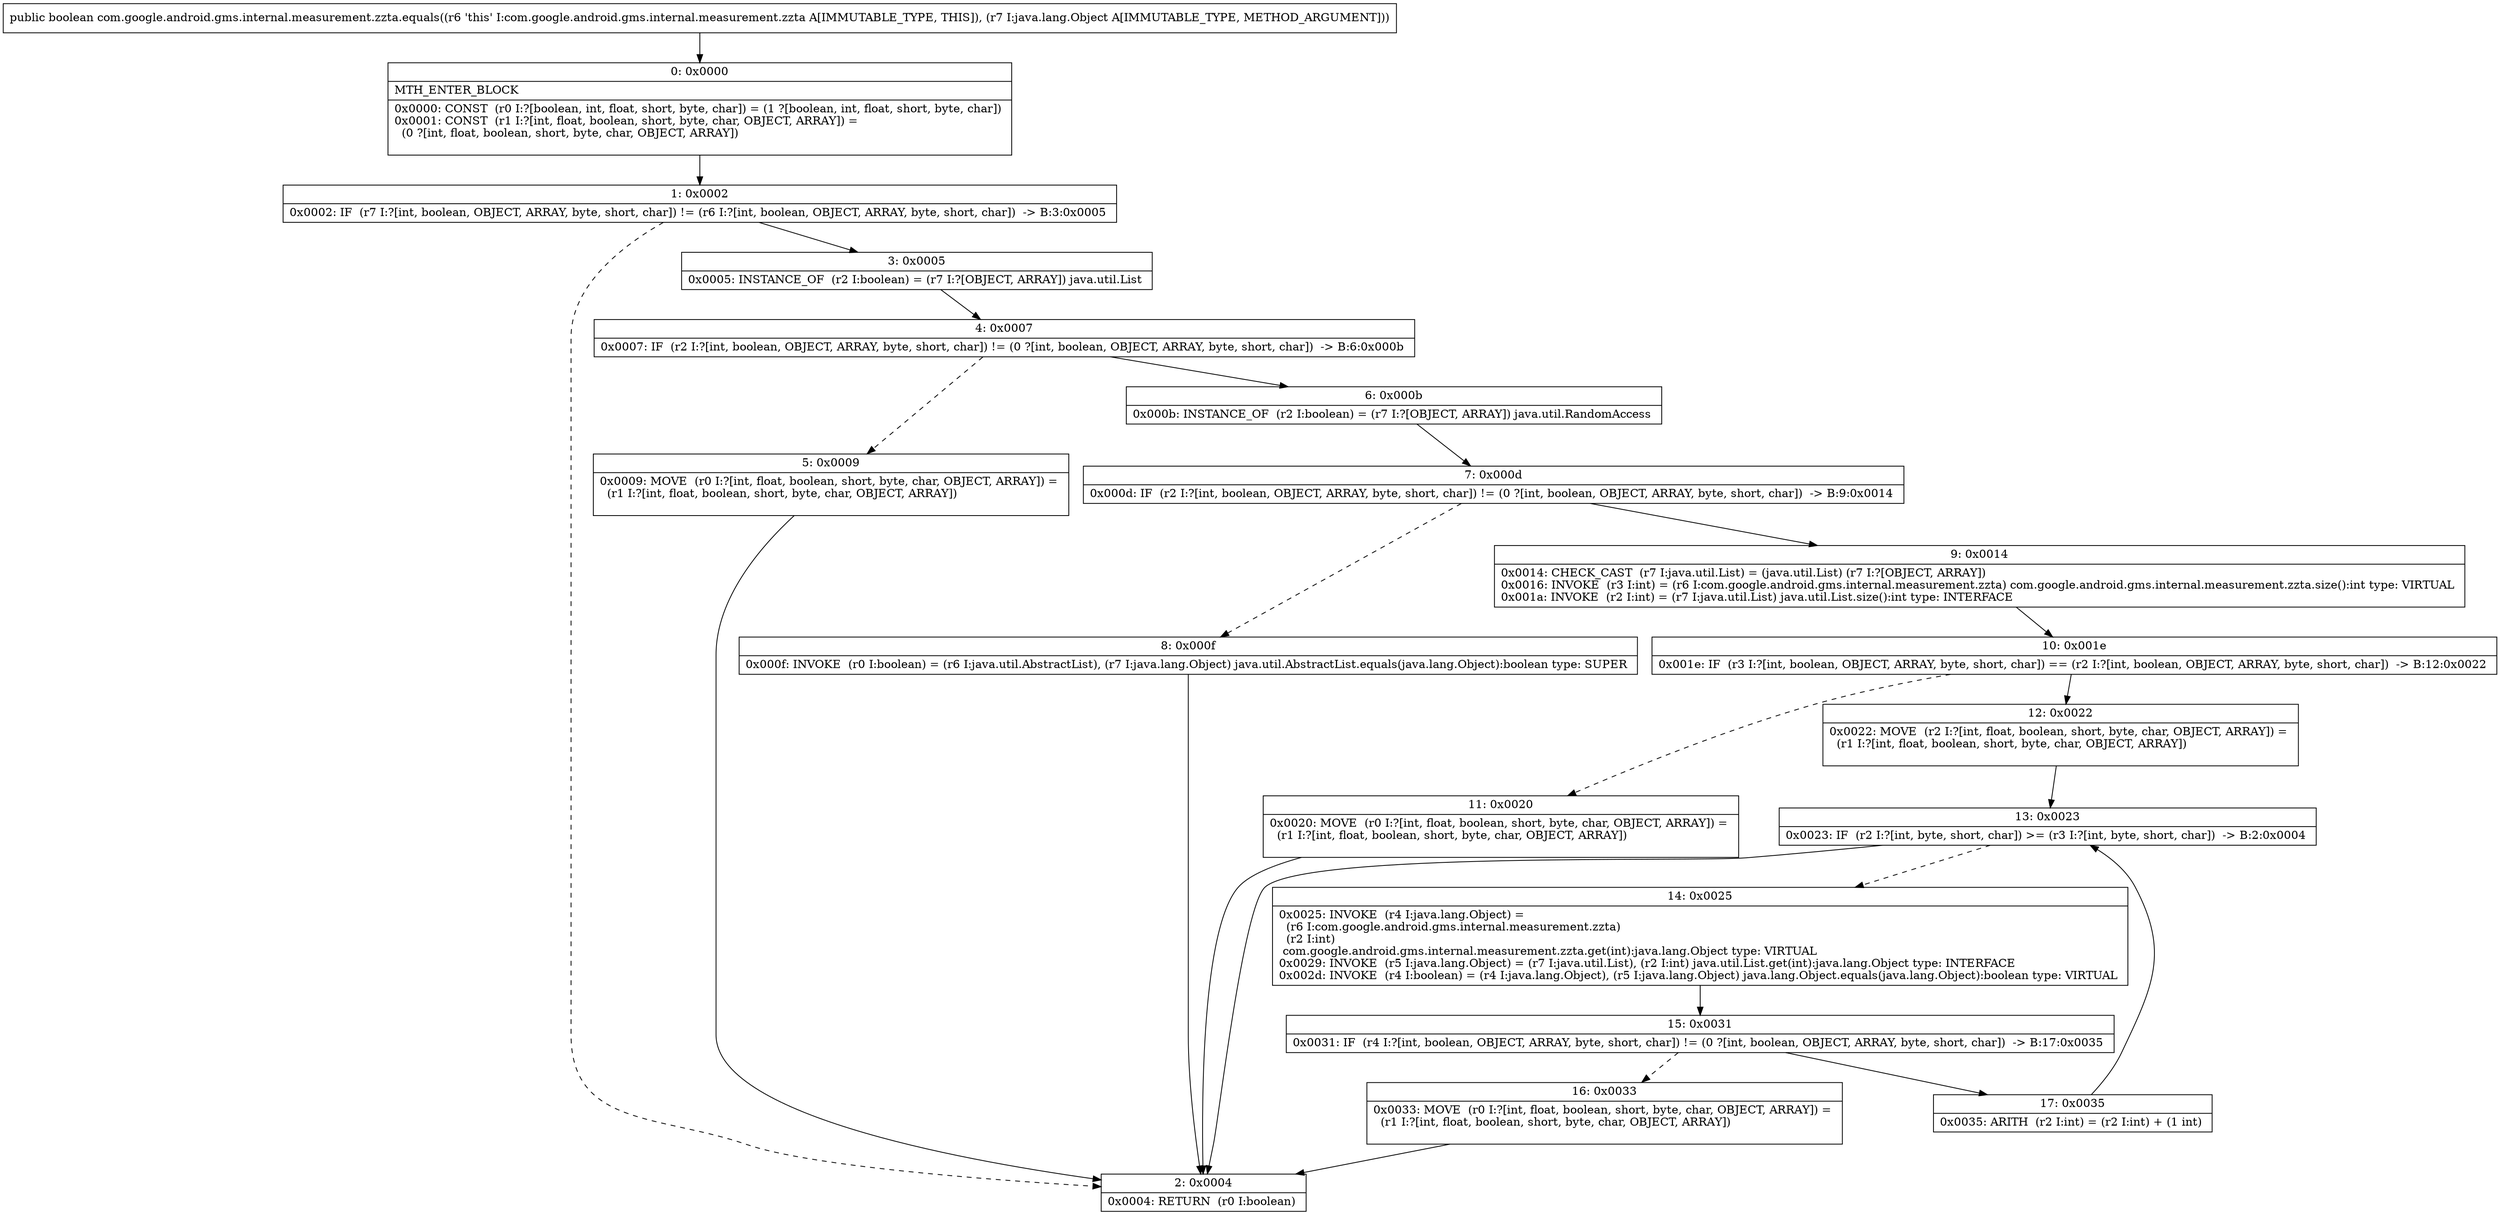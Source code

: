 digraph "CFG forcom.google.android.gms.internal.measurement.zzta.equals(Ljava\/lang\/Object;)Z" {
Node_0 [shape=record,label="{0\:\ 0x0000|MTH_ENTER_BLOCK\l|0x0000: CONST  (r0 I:?[boolean, int, float, short, byte, char]) = (1 ?[boolean, int, float, short, byte, char]) \l0x0001: CONST  (r1 I:?[int, float, boolean, short, byte, char, OBJECT, ARRAY]) = \l  (0 ?[int, float, boolean, short, byte, char, OBJECT, ARRAY])\l \l}"];
Node_1 [shape=record,label="{1\:\ 0x0002|0x0002: IF  (r7 I:?[int, boolean, OBJECT, ARRAY, byte, short, char]) != (r6 I:?[int, boolean, OBJECT, ARRAY, byte, short, char])  \-\> B:3:0x0005 \l}"];
Node_2 [shape=record,label="{2\:\ 0x0004|0x0004: RETURN  (r0 I:boolean) \l}"];
Node_3 [shape=record,label="{3\:\ 0x0005|0x0005: INSTANCE_OF  (r2 I:boolean) = (r7 I:?[OBJECT, ARRAY]) java.util.List \l}"];
Node_4 [shape=record,label="{4\:\ 0x0007|0x0007: IF  (r2 I:?[int, boolean, OBJECT, ARRAY, byte, short, char]) != (0 ?[int, boolean, OBJECT, ARRAY, byte, short, char])  \-\> B:6:0x000b \l}"];
Node_5 [shape=record,label="{5\:\ 0x0009|0x0009: MOVE  (r0 I:?[int, float, boolean, short, byte, char, OBJECT, ARRAY]) = \l  (r1 I:?[int, float, boolean, short, byte, char, OBJECT, ARRAY])\l \l}"];
Node_6 [shape=record,label="{6\:\ 0x000b|0x000b: INSTANCE_OF  (r2 I:boolean) = (r7 I:?[OBJECT, ARRAY]) java.util.RandomAccess \l}"];
Node_7 [shape=record,label="{7\:\ 0x000d|0x000d: IF  (r2 I:?[int, boolean, OBJECT, ARRAY, byte, short, char]) != (0 ?[int, boolean, OBJECT, ARRAY, byte, short, char])  \-\> B:9:0x0014 \l}"];
Node_8 [shape=record,label="{8\:\ 0x000f|0x000f: INVOKE  (r0 I:boolean) = (r6 I:java.util.AbstractList), (r7 I:java.lang.Object) java.util.AbstractList.equals(java.lang.Object):boolean type: SUPER \l}"];
Node_9 [shape=record,label="{9\:\ 0x0014|0x0014: CHECK_CAST  (r7 I:java.util.List) = (java.util.List) (r7 I:?[OBJECT, ARRAY]) \l0x0016: INVOKE  (r3 I:int) = (r6 I:com.google.android.gms.internal.measurement.zzta) com.google.android.gms.internal.measurement.zzta.size():int type: VIRTUAL \l0x001a: INVOKE  (r2 I:int) = (r7 I:java.util.List) java.util.List.size():int type: INTERFACE \l}"];
Node_10 [shape=record,label="{10\:\ 0x001e|0x001e: IF  (r3 I:?[int, boolean, OBJECT, ARRAY, byte, short, char]) == (r2 I:?[int, boolean, OBJECT, ARRAY, byte, short, char])  \-\> B:12:0x0022 \l}"];
Node_11 [shape=record,label="{11\:\ 0x0020|0x0020: MOVE  (r0 I:?[int, float, boolean, short, byte, char, OBJECT, ARRAY]) = \l  (r1 I:?[int, float, boolean, short, byte, char, OBJECT, ARRAY])\l \l}"];
Node_12 [shape=record,label="{12\:\ 0x0022|0x0022: MOVE  (r2 I:?[int, float, boolean, short, byte, char, OBJECT, ARRAY]) = \l  (r1 I:?[int, float, boolean, short, byte, char, OBJECT, ARRAY])\l \l}"];
Node_13 [shape=record,label="{13\:\ 0x0023|0x0023: IF  (r2 I:?[int, byte, short, char]) \>= (r3 I:?[int, byte, short, char])  \-\> B:2:0x0004 \l}"];
Node_14 [shape=record,label="{14\:\ 0x0025|0x0025: INVOKE  (r4 I:java.lang.Object) = \l  (r6 I:com.google.android.gms.internal.measurement.zzta)\l  (r2 I:int)\l com.google.android.gms.internal.measurement.zzta.get(int):java.lang.Object type: VIRTUAL \l0x0029: INVOKE  (r5 I:java.lang.Object) = (r7 I:java.util.List), (r2 I:int) java.util.List.get(int):java.lang.Object type: INTERFACE \l0x002d: INVOKE  (r4 I:boolean) = (r4 I:java.lang.Object), (r5 I:java.lang.Object) java.lang.Object.equals(java.lang.Object):boolean type: VIRTUAL \l}"];
Node_15 [shape=record,label="{15\:\ 0x0031|0x0031: IF  (r4 I:?[int, boolean, OBJECT, ARRAY, byte, short, char]) != (0 ?[int, boolean, OBJECT, ARRAY, byte, short, char])  \-\> B:17:0x0035 \l}"];
Node_16 [shape=record,label="{16\:\ 0x0033|0x0033: MOVE  (r0 I:?[int, float, boolean, short, byte, char, OBJECT, ARRAY]) = \l  (r1 I:?[int, float, boolean, short, byte, char, OBJECT, ARRAY])\l \l}"];
Node_17 [shape=record,label="{17\:\ 0x0035|0x0035: ARITH  (r2 I:int) = (r2 I:int) + (1 int) \l}"];
MethodNode[shape=record,label="{public boolean com.google.android.gms.internal.measurement.zzta.equals((r6 'this' I:com.google.android.gms.internal.measurement.zzta A[IMMUTABLE_TYPE, THIS]), (r7 I:java.lang.Object A[IMMUTABLE_TYPE, METHOD_ARGUMENT])) }"];
MethodNode -> Node_0;
Node_0 -> Node_1;
Node_1 -> Node_2[style=dashed];
Node_1 -> Node_3;
Node_3 -> Node_4;
Node_4 -> Node_5[style=dashed];
Node_4 -> Node_6;
Node_5 -> Node_2;
Node_6 -> Node_7;
Node_7 -> Node_8[style=dashed];
Node_7 -> Node_9;
Node_8 -> Node_2;
Node_9 -> Node_10;
Node_10 -> Node_11[style=dashed];
Node_10 -> Node_12;
Node_11 -> Node_2;
Node_12 -> Node_13;
Node_13 -> Node_2;
Node_13 -> Node_14[style=dashed];
Node_14 -> Node_15;
Node_15 -> Node_16[style=dashed];
Node_15 -> Node_17;
Node_16 -> Node_2;
Node_17 -> Node_13;
}

